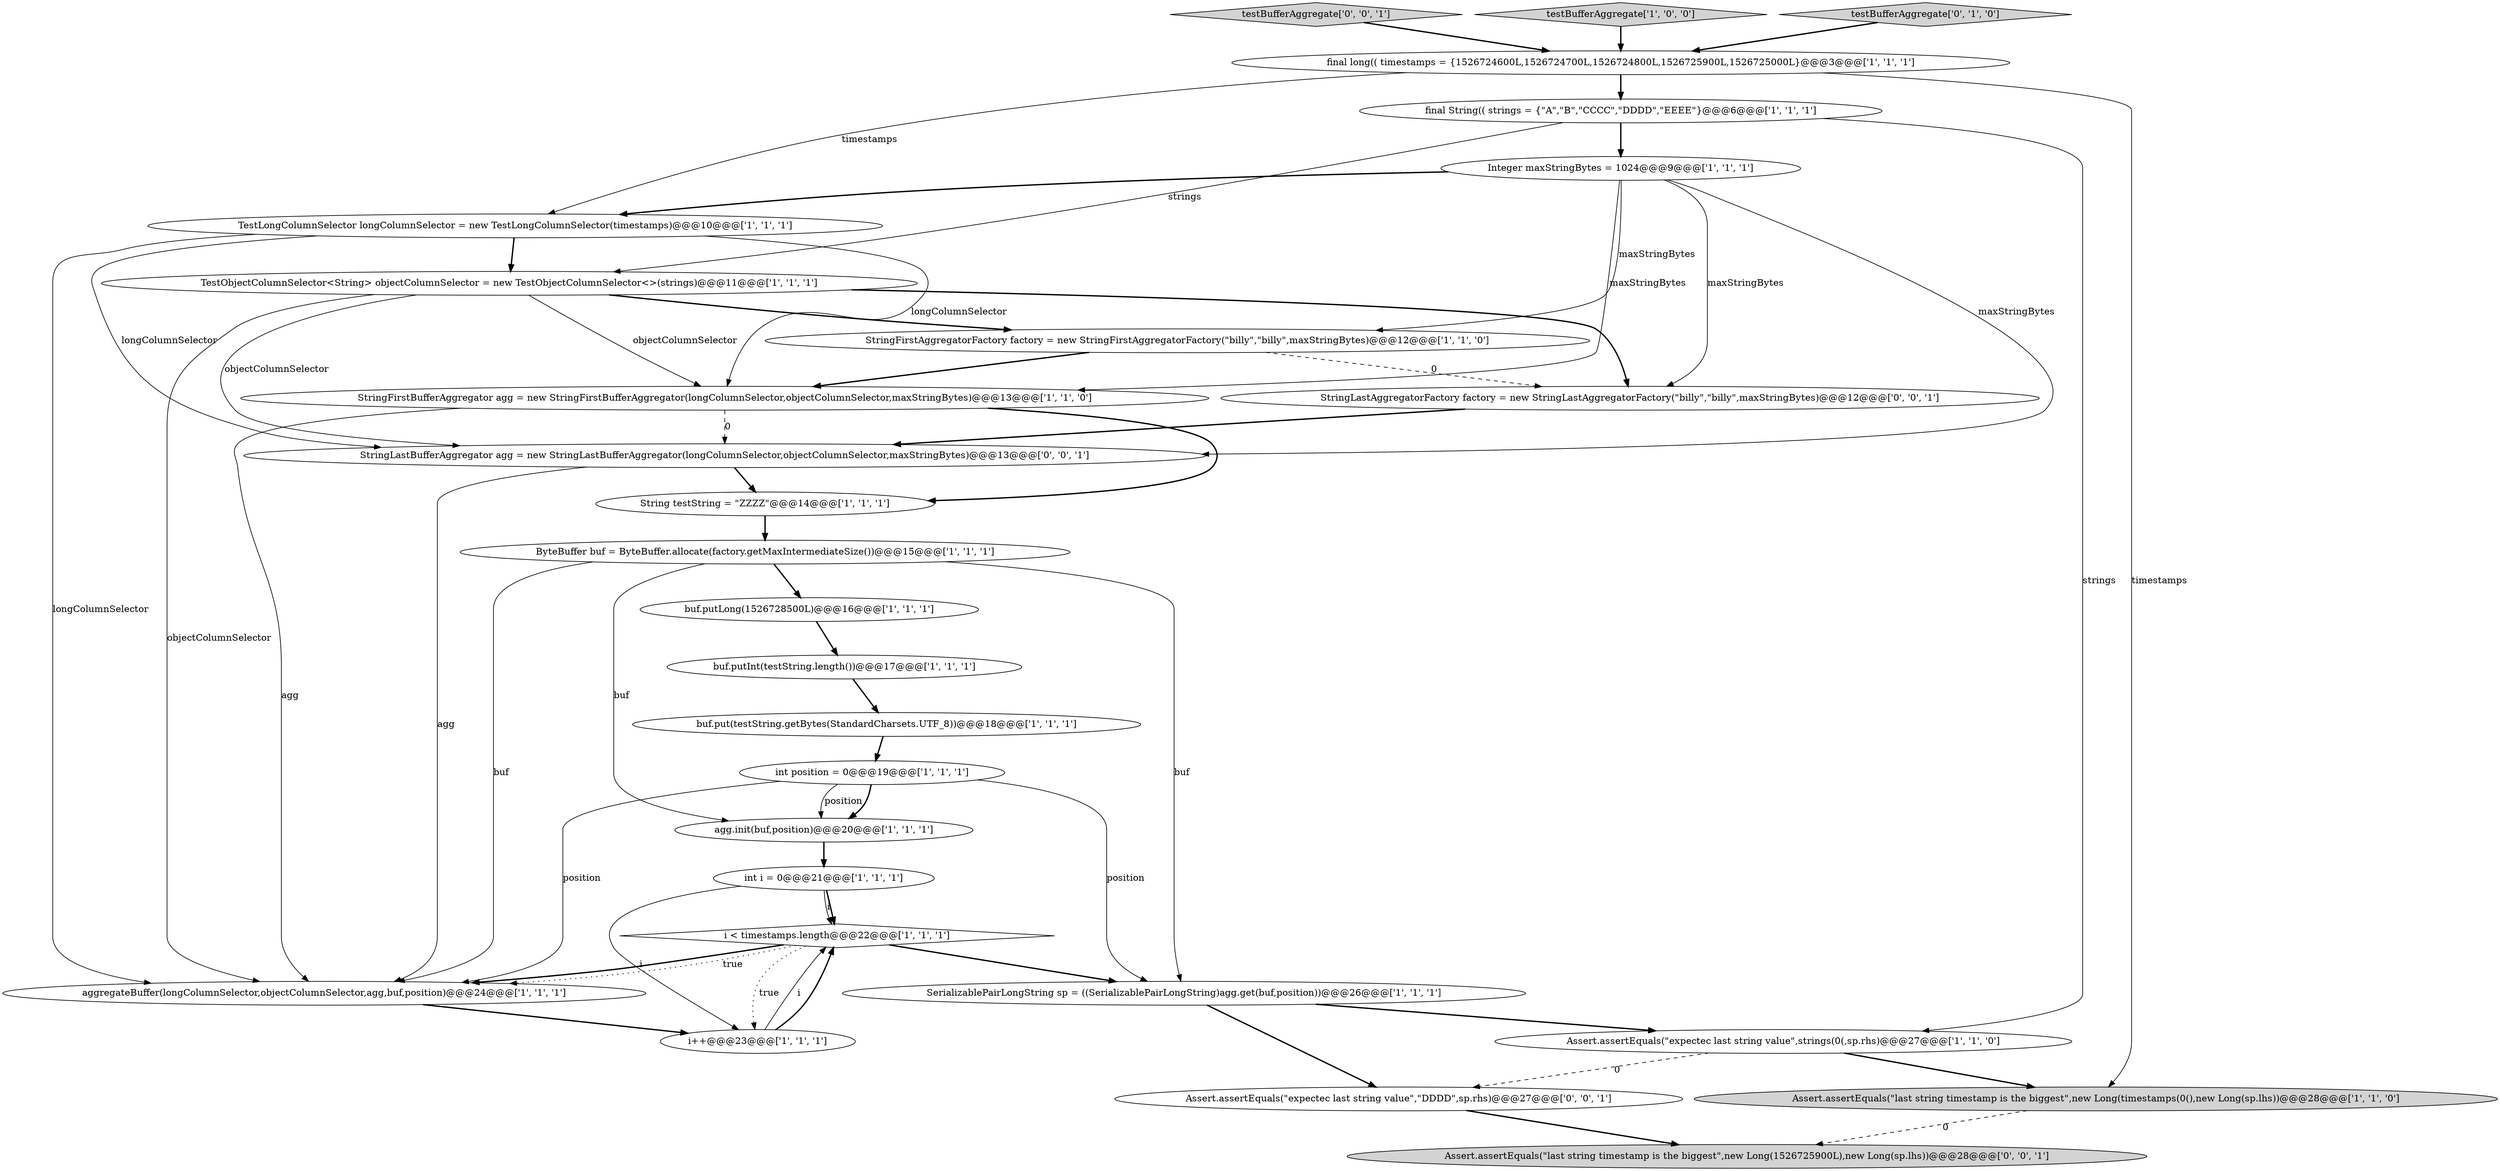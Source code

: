 digraph {
0 [style = filled, label = "Integer maxStringBytes = 1024@@@9@@@['1', '1', '1']", fillcolor = white, shape = ellipse image = "AAA0AAABBB1BBB"];
3 [style = filled, label = "buf.put(testString.getBytes(StandardCharsets.UTF_8))@@@18@@@['1', '1', '1']", fillcolor = white, shape = ellipse image = "AAA0AAABBB1BBB"];
4 [style = filled, label = "final long(( timestamps = {1526724600L,1526724700L,1526724800L,1526725900L,1526725000L}@@@3@@@['1', '1', '1']", fillcolor = white, shape = ellipse image = "AAA0AAABBB1BBB"];
5 [style = filled, label = "final String(( strings = {\"A\",\"B\",\"CCCC\",\"DDDD\",\"EEEE\"}@@@6@@@['1', '1', '1']", fillcolor = white, shape = ellipse image = "AAA0AAABBB1BBB"];
19 [style = filled, label = "ByteBuffer buf = ByteBuffer.allocate(factory.getMaxIntermediateSize())@@@15@@@['1', '1', '1']", fillcolor = white, shape = ellipse image = "AAA0AAABBB1BBB"];
15 [style = filled, label = "String testString = \"ZZZZ\"@@@14@@@['1', '1', '1']", fillcolor = white, shape = ellipse image = "AAA0AAABBB1BBB"];
24 [style = filled, label = "StringLastAggregatorFactory factory = new StringLastAggregatorFactory(\"billy\",\"billy\",maxStringBytes)@@@12@@@['0', '0', '1']", fillcolor = white, shape = ellipse image = "AAA0AAABBB3BBB"];
25 [style = filled, label = "Assert.assertEquals(\"expectec last string value\",\"DDDD\",sp.rhs)@@@27@@@['0', '0', '1']", fillcolor = white, shape = ellipse image = "AAA0AAABBB3BBB"];
1 [style = filled, label = "StringFirstAggregatorFactory factory = new StringFirstAggregatorFactory(\"billy\",\"billy\",maxStringBytes)@@@12@@@['1', '1', '0']", fillcolor = white, shape = ellipse image = "AAA0AAABBB1BBB"];
2 [style = filled, label = "buf.putInt(testString.length())@@@17@@@['1', '1', '1']", fillcolor = white, shape = ellipse image = "AAA0AAABBB1BBB"];
23 [style = filled, label = "Assert.assertEquals(\"last string timestamp is the biggest\",new Long(1526725900L),new Long(sp.lhs))@@@28@@@['0', '0', '1']", fillcolor = lightgray, shape = ellipse image = "AAA0AAABBB3BBB"];
9 [style = filled, label = "agg.init(buf,position)@@@20@@@['1', '1', '1']", fillcolor = white, shape = ellipse image = "AAA0AAABBB1BBB"];
13 [style = filled, label = "int position = 0@@@19@@@['1', '1', '1']", fillcolor = white, shape = ellipse image = "AAA0AAABBB1BBB"];
26 [style = filled, label = "testBufferAggregate['0', '0', '1']", fillcolor = lightgray, shape = diamond image = "AAA0AAABBB3BBB"];
7 [style = filled, label = "SerializablePairLongString sp = ((SerializablePairLongString)agg.get(buf,position))@@@26@@@['1', '1', '1']", fillcolor = white, shape = ellipse image = "AAA0AAABBB1BBB"];
14 [style = filled, label = "TestObjectColumnSelector<String> objectColumnSelector = new TestObjectColumnSelector<>(strings)@@@11@@@['1', '1', '1']", fillcolor = white, shape = ellipse image = "AAA0AAABBB1BBB"];
8 [style = filled, label = "int i = 0@@@21@@@['1', '1', '1']", fillcolor = white, shape = ellipse image = "AAA0AAABBB1BBB"];
12 [style = filled, label = "i < timestamps.length@@@22@@@['1', '1', '1']", fillcolor = white, shape = diamond image = "AAA0AAABBB1BBB"];
18 [style = filled, label = "StringFirstBufferAggregator agg = new StringFirstBufferAggregator(longColumnSelector,objectColumnSelector,maxStringBytes)@@@13@@@['1', '1', '0']", fillcolor = white, shape = ellipse image = "AAA0AAABBB1BBB"];
16 [style = filled, label = "aggregateBuffer(longColumnSelector,objectColumnSelector,agg,buf,position)@@@24@@@['1', '1', '1']", fillcolor = white, shape = ellipse image = "AAA0AAABBB1BBB"];
11 [style = filled, label = "Assert.assertEquals(\"expectec last string value\",strings(0(,sp.rhs)@@@27@@@['1', '1', '0']", fillcolor = white, shape = ellipse image = "AAA0AAABBB1BBB"];
27 [style = filled, label = "StringLastBufferAggregator agg = new StringLastBufferAggregator(longColumnSelector,objectColumnSelector,maxStringBytes)@@@13@@@['0', '0', '1']", fillcolor = white, shape = ellipse image = "AAA0AAABBB3BBB"];
20 [style = filled, label = "Assert.assertEquals(\"last string timestamp is the biggest\",new Long(timestamps(0(),new Long(sp.lhs))@@@28@@@['1', '1', '0']", fillcolor = lightgray, shape = ellipse image = "AAA0AAABBB1BBB"];
6 [style = filled, label = "buf.putLong(1526728500L)@@@16@@@['1', '1', '1']", fillcolor = white, shape = ellipse image = "AAA0AAABBB1BBB"];
17 [style = filled, label = "testBufferAggregate['1', '0', '0']", fillcolor = lightgray, shape = diamond image = "AAA0AAABBB1BBB"];
21 [style = filled, label = "TestLongColumnSelector longColumnSelector = new TestLongColumnSelector(timestamps)@@@10@@@['1', '1', '1']", fillcolor = white, shape = ellipse image = "AAA0AAABBB1BBB"];
22 [style = filled, label = "testBufferAggregate['0', '1', '0']", fillcolor = lightgray, shape = diamond image = "AAA0AAABBB2BBB"];
10 [style = filled, label = "i++@@@23@@@['1', '1', '1']", fillcolor = white, shape = ellipse image = "AAA0AAABBB1BBB"];
0->18 [style = solid, label="maxStringBytes"];
11->20 [style = bold, label=""];
14->24 [style = bold, label=""];
10->12 [style = solid, label="i"];
27->16 [style = solid, label="agg"];
7->11 [style = bold, label=""];
14->27 [style = solid, label="objectColumnSelector"];
16->10 [style = bold, label=""];
25->23 [style = bold, label=""];
2->3 [style = bold, label=""];
21->16 [style = solid, label="longColumnSelector"];
18->27 [style = dashed, label="0"];
13->9 [style = solid, label="position"];
18->15 [style = bold, label=""];
17->4 [style = bold, label=""];
13->7 [style = solid, label="position"];
1->18 [style = bold, label=""];
21->18 [style = solid, label="longColumnSelector"];
5->14 [style = solid, label="strings"];
0->21 [style = bold, label=""];
12->16 [style = bold, label=""];
21->27 [style = solid, label="longColumnSelector"];
4->21 [style = solid, label="timestamps"];
15->19 [style = bold, label=""];
19->6 [style = bold, label=""];
9->8 [style = bold, label=""];
26->4 [style = bold, label=""];
4->20 [style = solid, label="timestamps"];
0->1 [style = solid, label="maxStringBytes"];
18->16 [style = solid, label="agg"];
12->7 [style = bold, label=""];
27->15 [style = bold, label=""];
14->1 [style = bold, label=""];
19->7 [style = solid, label="buf"];
22->4 [style = bold, label=""];
6->2 [style = bold, label=""];
13->16 [style = solid, label="position"];
0->24 [style = solid, label="maxStringBytes"];
19->16 [style = solid, label="buf"];
12->10 [style = dotted, label="true"];
5->0 [style = bold, label=""];
5->11 [style = solid, label="strings"];
12->16 [style = dotted, label="true"];
10->12 [style = bold, label=""];
1->24 [style = dashed, label="0"];
8->10 [style = solid, label="i"];
19->9 [style = solid, label="buf"];
11->25 [style = dashed, label="0"];
20->23 [style = dashed, label="0"];
3->13 [style = bold, label=""];
7->25 [style = bold, label=""];
13->9 [style = bold, label=""];
0->27 [style = solid, label="maxStringBytes"];
14->16 [style = solid, label="objectColumnSelector"];
8->12 [style = solid, label="i"];
4->5 [style = bold, label=""];
24->27 [style = bold, label=""];
8->12 [style = bold, label=""];
21->14 [style = bold, label=""];
14->18 [style = solid, label="objectColumnSelector"];
}
